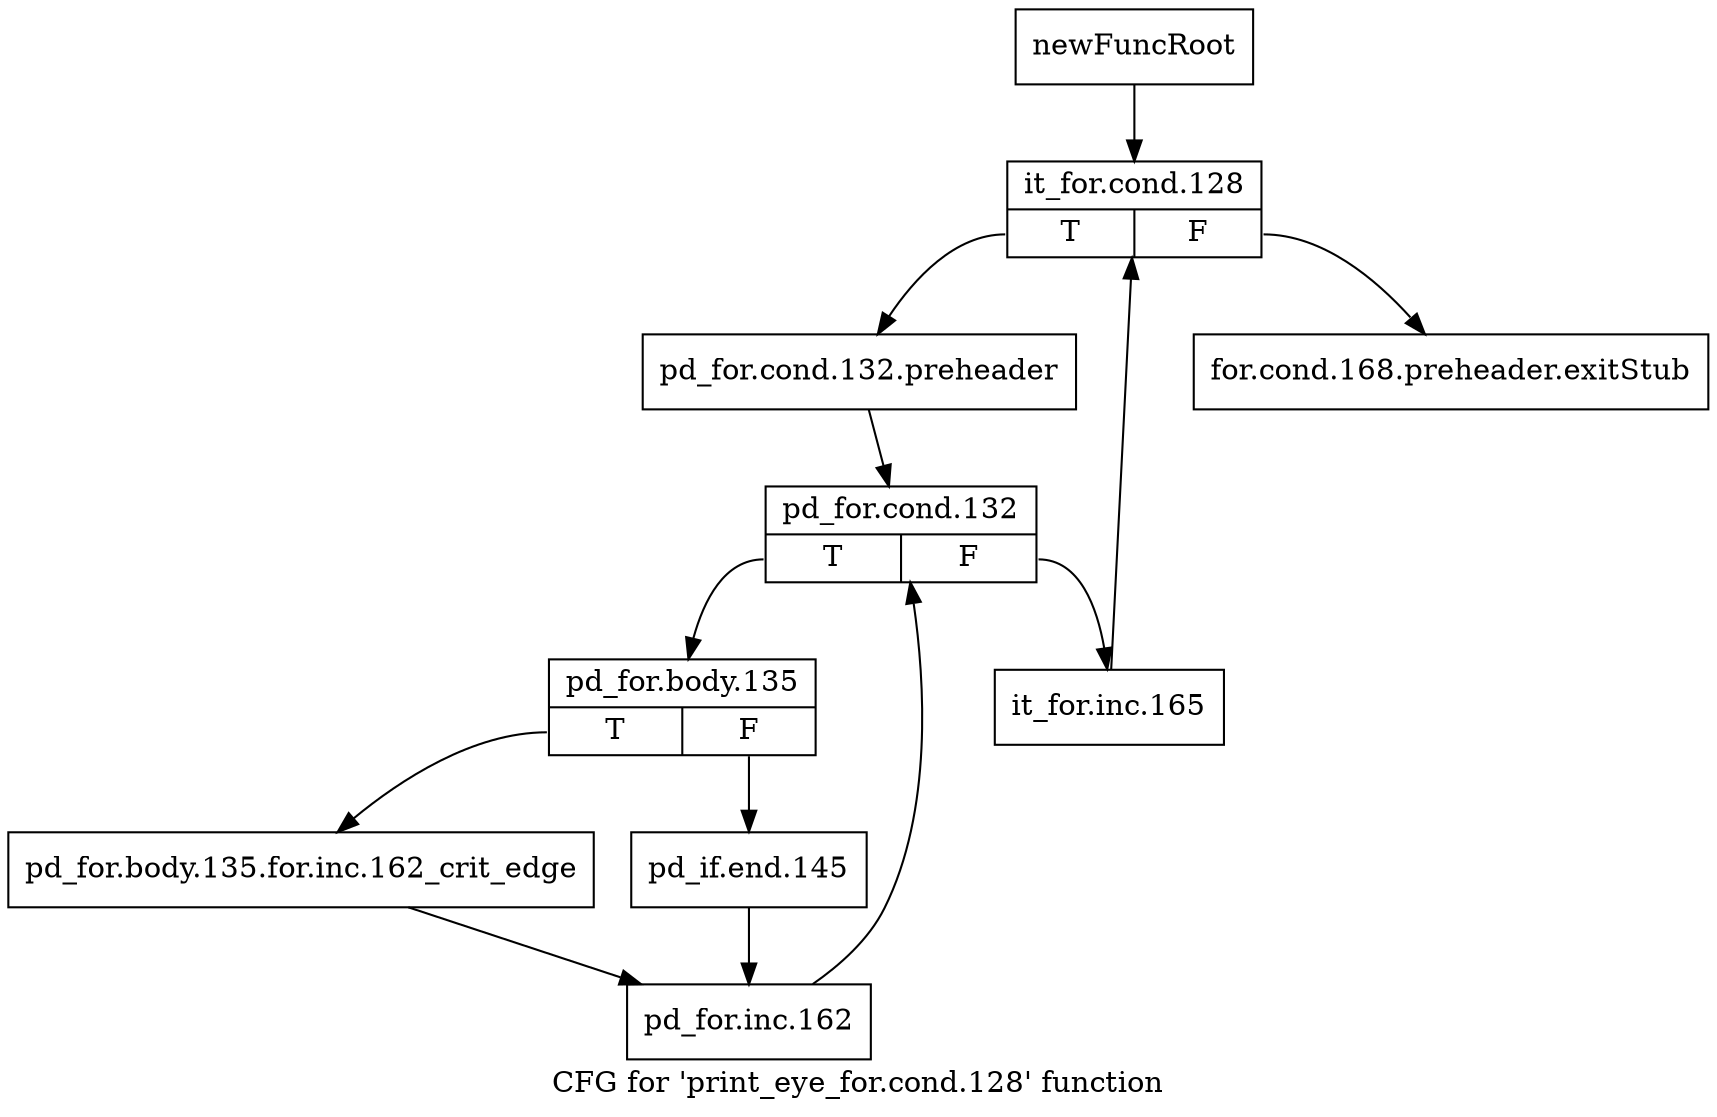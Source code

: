 digraph "CFG for 'print_eye_for.cond.128' function" {
	label="CFG for 'print_eye_for.cond.128' function";

	Node0x3e780c0 [shape=record,label="{newFuncRoot}"];
	Node0x3e780c0 -> Node0x3e789c0;
	Node0x3e78970 [shape=record,label="{for.cond.168.preheader.exitStub}"];
	Node0x3e789c0 [shape=record,label="{it_for.cond.128|{<s0>T|<s1>F}}"];
	Node0x3e789c0:s0 -> Node0x3e78a10;
	Node0x3e789c0:s1 -> Node0x3e78970;
	Node0x3e78a10 [shape=record,label="{pd_for.cond.132.preheader}"];
	Node0x3e78a10 -> Node0x3e78a60;
	Node0x3e78a60 [shape=record,label="{pd_for.cond.132|{<s0>T|<s1>F}}"];
	Node0x3e78a60:s0 -> Node0x3e78b00;
	Node0x3e78a60:s1 -> Node0x3e78ab0;
	Node0x3e78ab0 [shape=record,label="{it_for.inc.165}"];
	Node0x3e78ab0 -> Node0x3e789c0;
	Node0x3e78b00 [shape=record,label="{pd_for.body.135|{<s0>T|<s1>F}}"];
	Node0x3e78b00:s0 -> Node0x3e78ba0;
	Node0x3e78b00:s1 -> Node0x3e78b50;
	Node0x3e78b50 [shape=record,label="{pd_if.end.145}"];
	Node0x3e78b50 -> Node0x3e78bf0;
	Node0x3e78ba0 [shape=record,label="{pd_for.body.135.for.inc.162_crit_edge}"];
	Node0x3e78ba0 -> Node0x3e78bf0;
	Node0x3e78bf0 [shape=record,label="{pd_for.inc.162}"];
	Node0x3e78bf0 -> Node0x3e78a60;
}
